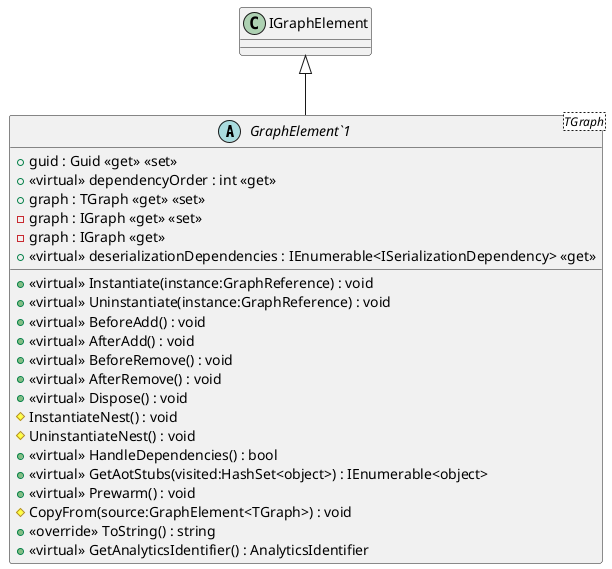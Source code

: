 @startuml
abstract class "GraphElement`1"<TGraph> {
    + guid : Guid <<get>> <<set>>
    + <<virtual>> Instantiate(instance:GraphReference) : void
    + <<virtual>> Uninstantiate(instance:GraphReference) : void
    + <<virtual>> BeforeAdd() : void
    + <<virtual>> AfterAdd() : void
    + <<virtual>> BeforeRemove() : void
    + <<virtual>> AfterRemove() : void
    + <<virtual>> Dispose() : void
    # InstantiateNest() : void
    # UninstantiateNest() : void
    + <<virtual>> dependencyOrder : int <<get>>
    + <<virtual>> HandleDependencies() : bool
    + graph : TGraph <<get>> <<set>>
    - graph : IGraph <<get>> <<set>>
    - graph : IGraph <<get>>
    + <<virtual>> deserializationDependencies : IEnumerable<ISerializationDependency> <<get>>
    + <<virtual>> GetAotStubs(visited:HashSet<object>) : IEnumerable<object>
    + <<virtual>> Prewarm() : void
    # CopyFrom(source:GraphElement<TGraph>) : void
    + <<override>> ToString() : string
    + <<virtual>> GetAnalyticsIdentifier() : AnalyticsIdentifier
}
IGraphElement <|-- "GraphElement`1"
@enduml
